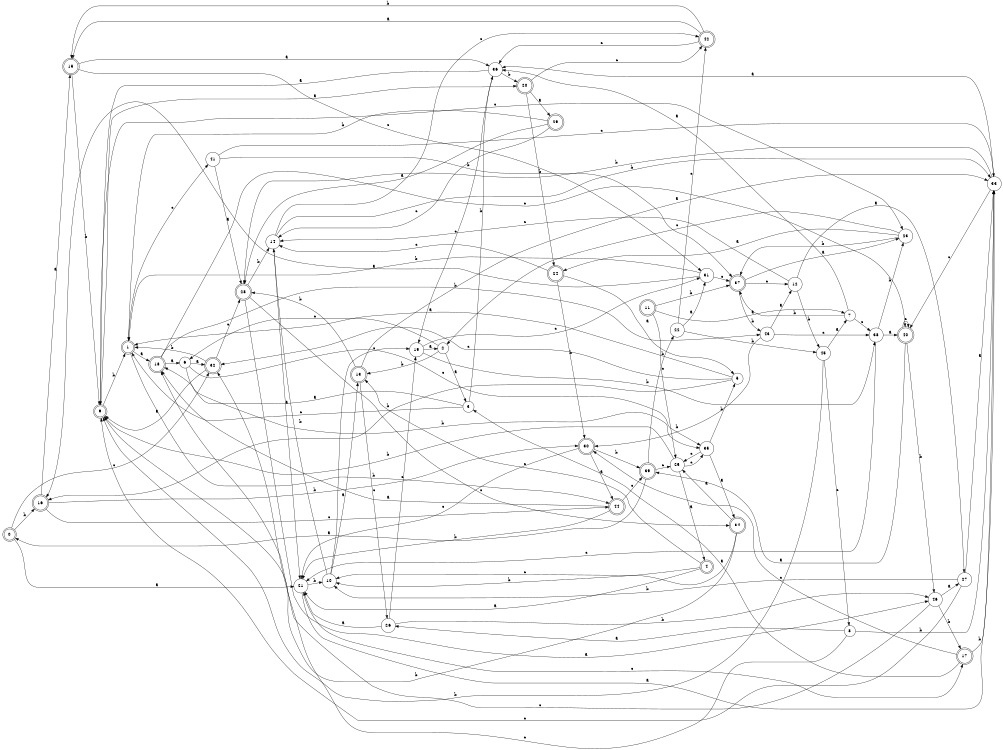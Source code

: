 digraph n38_9 {
__start0 [label="" shape="none"];

rankdir=LR;
size="8,5";

s0 [style="rounded,filled", color="black", fillcolor="white" shape="doublecircle", label="0"];
s1 [style="rounded,filled", color="black", fillcolor="white" shape="doublecircle", label="1"];
s2 [style="filled", color="black", fillcolor="white" shape="circle", label="2"];
s3 [style="filled", color="black", fillcolor="white" shape="circle", label="3"];
s4 [style="rounded,filled", color="black", fillcolor="white" shape="doublecircle", label="4"];
s5 [style="filled", color="black", fillcolor="white" shape="circle", label="5"];
s6 [style="filled", color="black", fillcolor="white" shape="circle", label="6"];
s7 [style="filled", color="black", fillcolor="white" shape="circle", label="7"];
s8 [style="filled", color="black", fillcolor="white" shape="circle", label="8"];
s9 [style="rounded,filled", color="black", fillcolor="white" shape="doublecircle", label="9"];
s10 [style="filled", color="black", fillcolor="white" shape="circle", label="10"];
s11 [style="rounded,filled", color="black", fillcolor="white" shape="doublecircle", label="11"];
s12 [style="filled", color="black", fillcolor="white" shape="circle", label="12"];
s13 [style="rounded,filled", color="black", fillcolor="white" shape="doublecircle", label="13"];
s14 [style="filled", color="black", fillcolor="white" shape="circle", label="14"];
s15 [style="rounded,filled", color="black", fillcolor="white" shape="doublecircle", label="15"];
s16 [style="rounded,filled", color="black", fillcolor="white" shape="doublecircle", label="16"];
s17 [style="rounded,filled", color="black", fillcolor="white" shape="doublecircle", label="17"];
s18 [style="rounded,filled", color="black", fillcolor="white" shape="doublecircle", label="18"];
s19 [style="filled", color="black", fillcolor="white" shape="circle", label="19"];
s20 [style="rounded,filled", color="black", fillcolor="white" shape="doublecircle", label="20"];
s21 [style="filled", color="black", fillcolor="white" shape="circle", label="21"];
s22 [style="filled", color="black", fillcolor="white" shape="circle", label="22"];
s23 [style="filled", color="black", fillcolor="white" shape="circle", label="23"];
s24 [style="rounded,filled", color="black", fillcolor="white" shape="doublecircle", label="24"];
s25 [style="filled", color="black", fillcolor="white" shape="circle", label="25"];
s26 [style="filled", color="black", fillcolor="white" shape="circle", label="26"];
s27 [style="filled", color="black", fillcolor="white" shape="circle", label="27"];
s28 [style="rounded,filled", color="black", fillcolor="white" shape="doublecircle", label="28"];
s29 [style="rounded,filled", color="black", fillcolor="white" shape="doublecircle", label="29"];
s30 [style="rounded,filled", color="black", fillcolor="white" shape="doublecircle", label="30"];
s31 [style="filled", color="black", fillcolor="white" shape="circle", label="31"];
s32 [style="rounded,filled", color="black", fillcolor="white" shape="doublecircle", label="32"];
s33 [style="filled", color="black", fillcolor="white" shape="circle", label="33"];
s34 [style="rounded,filled", color="black", fillcolor="white" shape="doublecircle", label="34"];
s35 [style="filled", color="black", fillcolor="white" shape="circle", label="35"];
s36 [style="filled", color="black", fillcolor="white" shape="circle", label="36"];
s37 [style="rounded,filled", color="black", fillcolor="white" shape="doublecircle", label="37"];
s38 [style="filled", color="black", fillcolor="white" shape="circle", label="38"];
s39 [style="rounded,filled", color="black", fillcolor="white" shape="doublecircle", label="39"];
s40 [style="rounded,filled", color="black", fillcolor="white" shape="doublecircle", label="40"];
s41 [style="filled", color="black", fillcolor="white" shape="circle", label="41"];
s42 [style="rounded,filled", color="black", fillcolor="white" shape="doublecircle", label="42"];
s43 [style="filled", color="black", fillcolor="white" shape="circle", label="43"];
s44 [style="rounded,filled", color="black", fillcolor="white" shape="doublecircle", label="44"];
s45 [style="filled", color="black", fillcolor="white" shape="circle", label="45"];
s46 [style="filled", color="black", fillcolor="white" shape="circle", label="46"];
s0 -> s21 [label="a"];
s0 -> s16 [label="b"];
s0 -> s32 [label="c"];
s1 -> s18 [label="a"];
s1 -> s44 [label="b"];
s1 -> s41 [label="c"];
s2 -> s3 [label="a"];
s2 -> s13 [label="b"];
s2 -> s6 [label="c"];
s3 -> s18 [label="a"];
s3 -> s36 [label="b"];
s3 -> s1 [label="c"];
s4 -> s21 [label="a"];
s4 -> s10 [label="b"];
s4 -> s13 [label="c"];
s5 -> s1 [label="a"];
s5 -> s16 [label="b"];
s5 -> s32 [label="c"];
s6 -> s32 [label="a"];
s6 -> s35 [label="b"];
s6 -> s35 [label="c"];
s7 -> s36 [label="a"];
s7 -> s37 [label="b"];
s7 -> s38 [label="c"];
s8 -> s26 [label="a"];
s8 -> s33 [label="b"];
s8 -> s32 [label="c"];
s9 -> s20 [label="a"];
s9 -> s1 [label="b"];
s9 -> s23 [label="c"];
s10 -> s13 [label="a"];
s10 -> s14 [label="b"];
s10 -> s19 [label="c"];
s11 -> s7 [label="a"];
s11 -> s37 [label="b"];
s11 -> s25 [label="c"];
s12 -> s27 [label="a"];
s12 -> s45 [label="b"];
s12 -> s14 [label="c"];
s13 -> s33 [label="a"];
s13 -> s28 [label="b"];
s13 -> s26 [label="c"];
s14 -> s21 [label="a"];
s14 -> s33 [label="b"];
s14 -> s42 [label="c"];
s15 -> s36 [label="a"];
s15 -> s9 [label="b"];
s15 -> s31 [label="c"];
s16 -> s15 [label="a"];
s16 -> s30 [label="b"];
s16 -> s44 [label="c"];
s17 -> s3 [label="a"];
s17 -> s33 [label="b"];
s17 -> s30 [label="c"];
s18 -> s6 [label="a"];
s18 -> s43 [label="b"];
s18 -> s40 [label="c"];
s19 -> s2 [label="a"];
s19 -> s38 [label="b"];
s19 -> s31 [label="c"];
s20 -> s29 [label="a"];
s20 -> s24 [label="b"];
s20 -> s42 [label="c"];
s21 -> s33 [label="a"];
s21 -> s10 [label="b"];
s21 -> s17 [label="c"];
s22 -> s31 [label="a"];
s22 -> s45 [label="b"];
s22 -> s42 [label="c"];
s23 -> s24 [label="a"];
s23 -> s37 [label="b"];
s23 -> s2 [label="c"];
s24 -> s5 [label="a"];
s24 -> s30 [label="b"];
s24 -> s14 [label="c"];
s25 -> s4 [label="a"];
s25 -> s9 [label="b"];
s25 -> s35 [label="c"];
s26 -> s21 [label="a"];
s26 -> s46 [label="b"];
s26 -> s19 [label="c"];
s27 -> s33 [label="a"];
s27 -> s10 [label="b"];
s27 -> s9 [label="c"];
s28 -> s46 [label="a"];
s28 -> s14 [label="b"];
s28 -> s34 [label="c"];
s29 -> s28 [label="a"];
s29 -> s1 [label="b"];
s29 -> s14 [label="c"];
s30 -> s44 [label="a"];
s30 -> s39 [label="b"];
s30 -> s21 [label="c"];
s31 -> s16 [label="a"];
s31 -> s1 [label="b"];
s31 -> s37 [label="c"];
s32 -> s9 [label="a"];
s32 -> s1 [label="b"];
s32 -> s28 [label="c"];
s33 -> s36 [label="a"];
s33 -> s28 [label="b"];
s33 -> s40 [label="c"];
s34 -> s25 [label="a"];
s34 -> s9 [label="b"];
s34 -> s10 [label="c"];
s35 -> s34 [label="a"];
s35 -> s5 [label="b"];
s35 -> s25 [label="c"];
s36 -> s9 [label="a"];
s36 -> s20 [label="b"];
s36 -> s19 [label="c"];
s37 -> s23 [label="a"];
s37 -> s43 [label="b"];
s37 -> s12 [label="c"];
s38 -> s40 [label="a"];
s38 -> s23 [label="b"];
s38 -> s21 [label="c"];
s39 -> s0 [label="a"];
s39 -> s22 [label="b"];
s39 -> s25 [label="c"];
s40 -> s39 [label="a"];
s40 -> s46 [label="b"];
s40 -> s40 [label="c"];
s41 -> s28 [label="a"];
s41 -> s37 [label="b"];
s41 -> s33 [label="c"];
s42 -> s15 [label="a"];
s42 -> s15 [label="b"];
s42 -> s36 [label="c"];
s43 -> s12 [label="a"];
s43 -> s30 [label="b"];
s43 -> s38 [label="c"];
s44 -> s18 [label="a"];
s44 -> s21 [label="b"];
s44 -> s39 [label="c"];
s45 -> s7 [label="a"];
s45 -> s9 [label="b"];
s45 -> s8 [label="c"];
s46 -> s27 [label="a"];
s46 -> s17 [label="b"];
s46 -> s18 [label="c"];

}